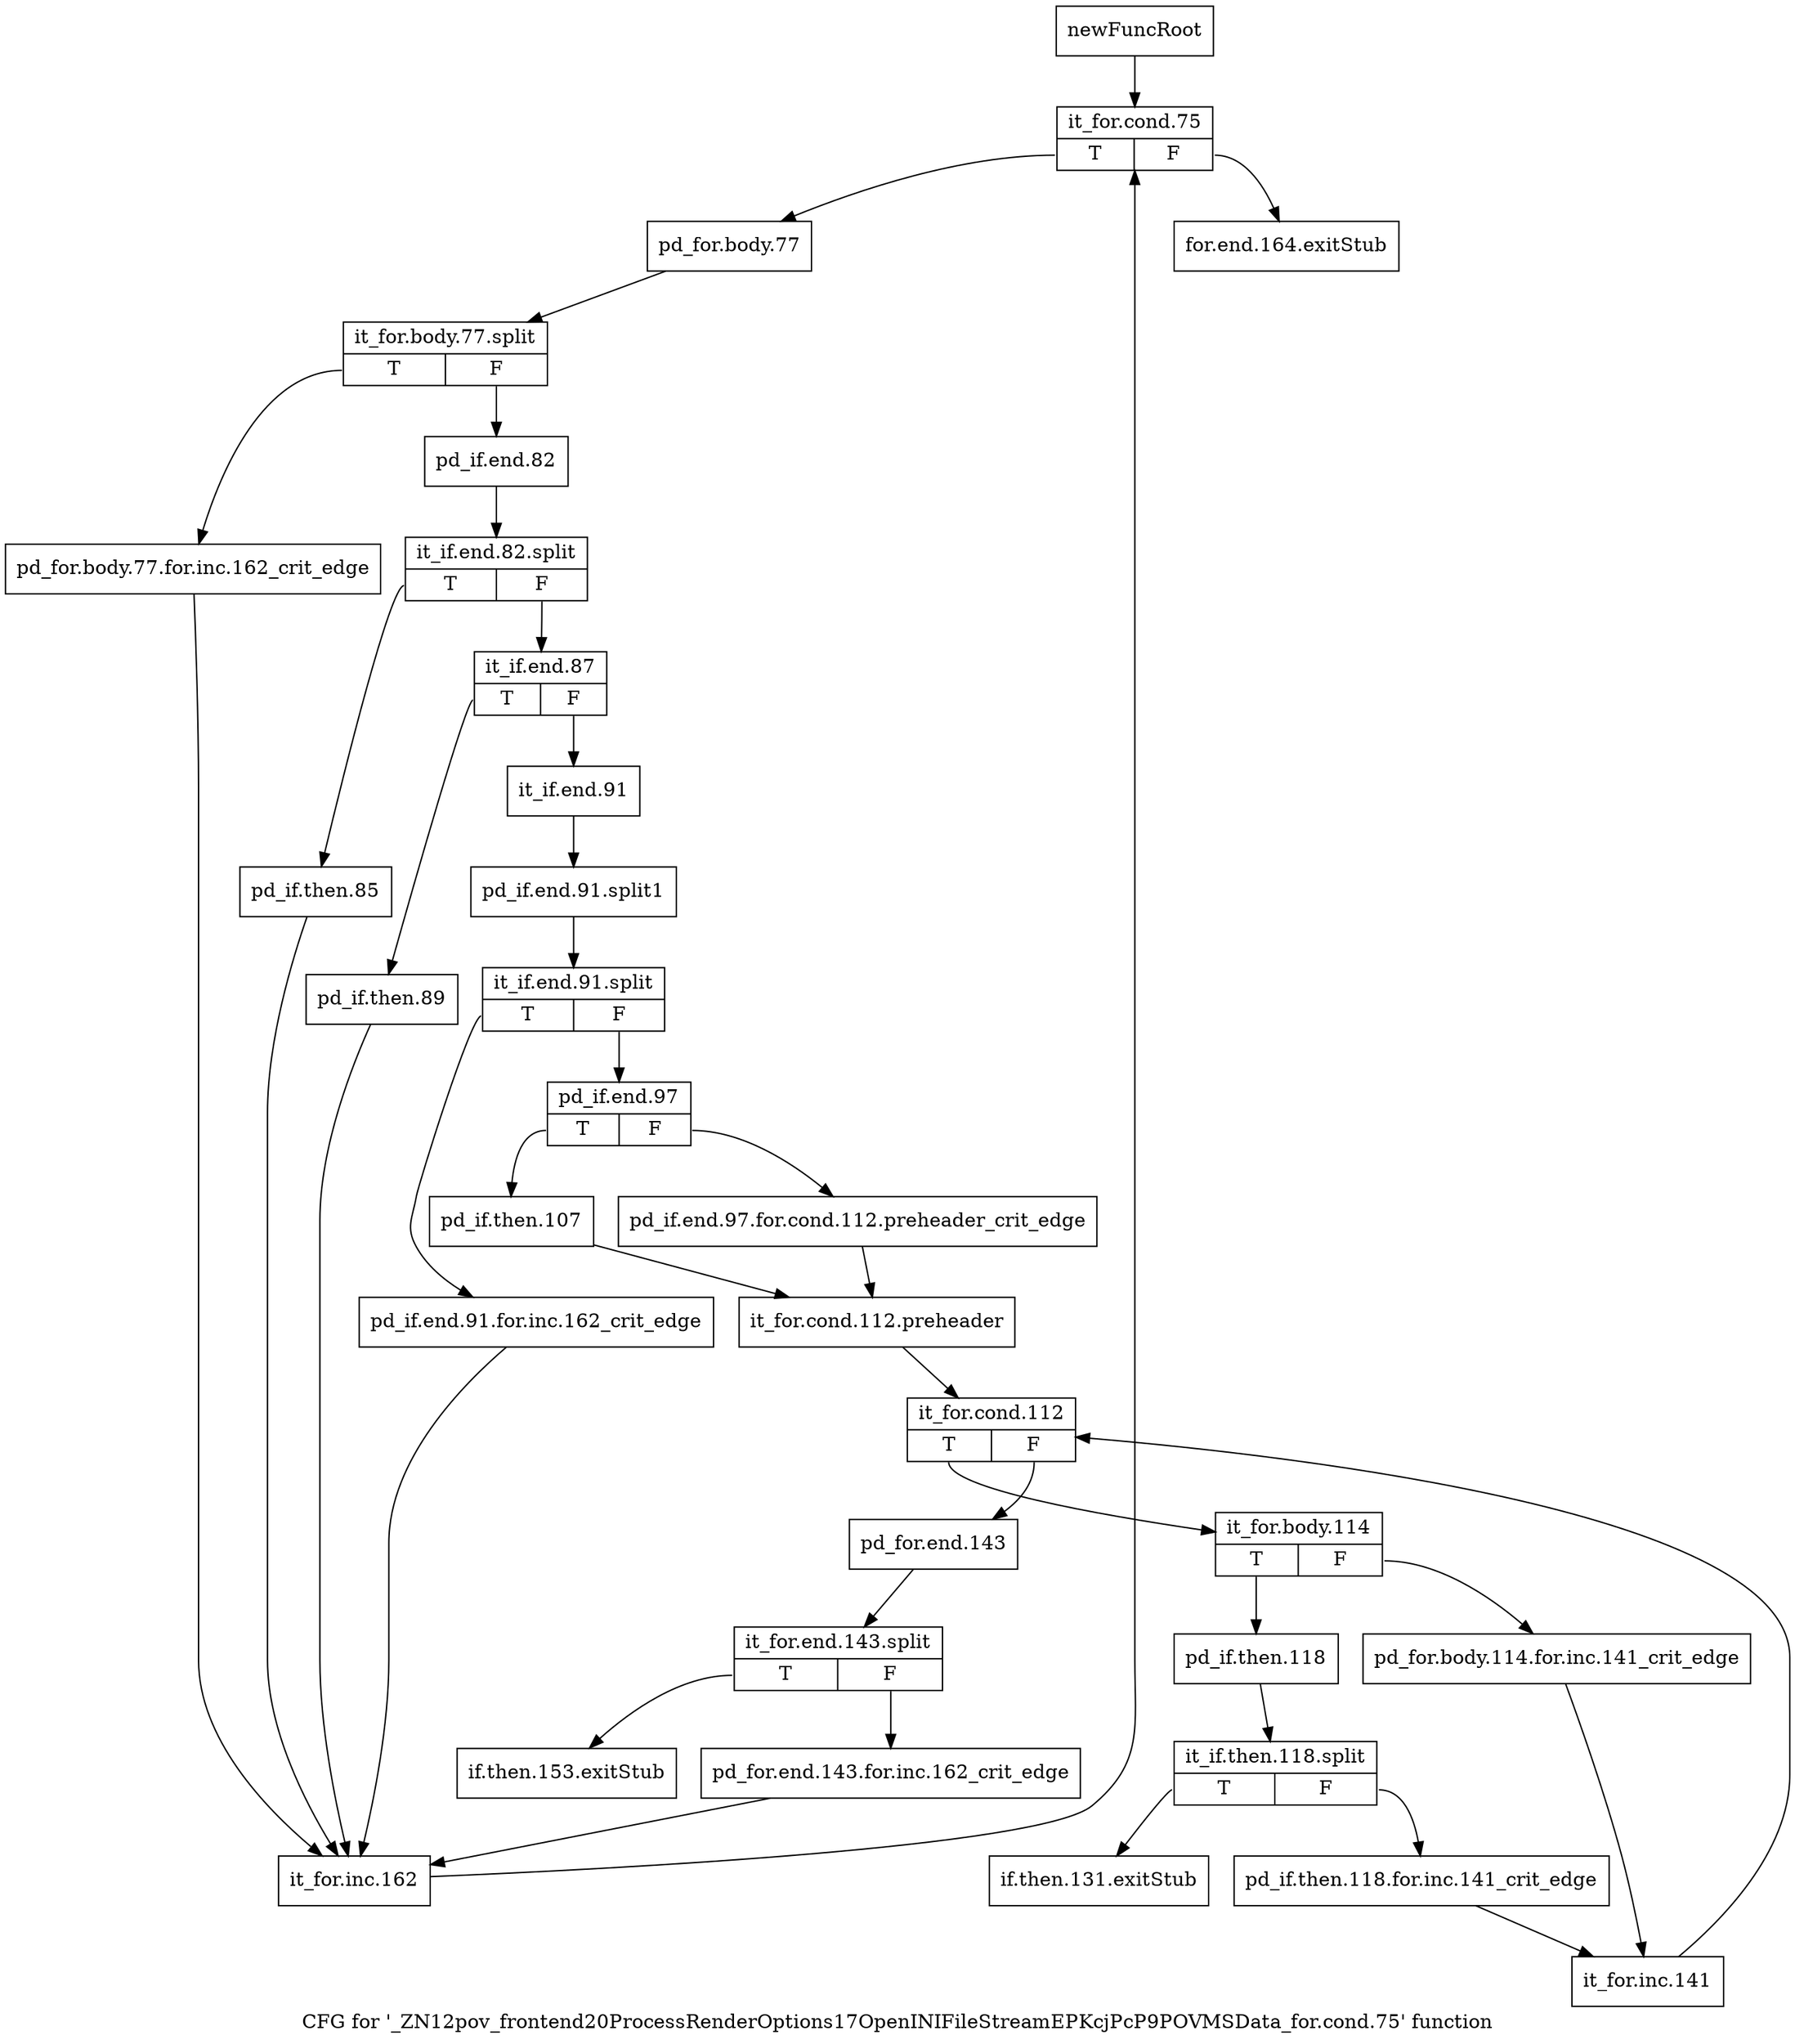 digraph "CFG for '_ZN12pov_frontend20ProcessRenderOptions17OpenINIFileStreamEPKcjPcP9POVMSData_for.cond.75' function" {
	label="CFG for '_ZN12pov_frontend20ProcessRenderOptions17OpenINIFileStreamEPKcjPcP9POVMSData_for.cond.75' function";

	Node0x2b56aa0 [shape=record,label="{newFuncRoot}"];
	Node0x2b56aa0 -> Node0x2b56be0;
	Node0x2b56af0 [shape=record,label="{for.end.164.exitStub}"];
	Node0x2b56b40 [shape=record,label="{if.then.153.exitStub}"];
	Node0x2b56b90 [shape=record,label="{if.then.131.exitStub}"];
	Node0x2b56be0 [shape=record,label="{it_for.cond.75|{<s0>T|<s1>F}}"];
	Node0x2b56be0:s0 -> Node0x2b56c30;
	Node0x2b56be0:s1 -> Node0x2b56af0;
	Node0x2b56c30 [shape=record,label="{pd_for.body.77}"];
	Node0x2b56c30 -> Node0x3850a00;
	Node0x3850a00 [shape=record,label="{it_for.body.77.split|{<s0>T|<s1>F}}"];
	Node0x3850a00:s0 -> Node0x2b57220;
	Node0x3850a00:s1 -> Node0x2b56c80;
	Node0x2b56c80 [shape=record,label="{pd_if.end.82}"];
	Node0x2b56c80 -> Node0x3856600;
	Node0x3856600 [shape=record,label="{it_if.end.82.split|{<s0>T|<s1>F}}"];
	Node0x3856600:s0 -> Node0x2b571d0;
	Node0x3856600:s1 -> Node0x2b56cd0;
	Node0x2b56cd0 [shape=record,label="{it_if.end.87|{<s0>T|<s1>F}}"];
	Node0x2b56cd0:s0 -> Node0x2b57180;
	Node0x2b56cd0:s1 -> Node0x2b56d20;
	Node0x2b56d20 [shape=record,label="{it_if.end.91}"];
	Node0x2b56d20 -> Node0x391a660;
	Node0x391a660 [shape=record,label="{pd_if.end.91.split1}"];
	Node0x391a660 -> Node0x38c1310;
	Node0x38c1310 [shape=record,label="{it_if.end.91.split|{<s0>T|<s1>F}}"];
	Node0x38c1310:s0 -> Node0x2b57130;
	Node0x38c1310:s1 -> Node0x2b56d70;
	Node0x2b56d70 [shape=record,label="{pd_if.end.97|{<s0>T|<s1>F}}"];
	Node0x2b56d70:s0 -> Node0x2b56e10;
	Node0x2b56d70:s1 -> Node0x2b56dc0;
	Node0x2b56dc0 [shape=record,label="{pd_if.end.97.for.cond.112.preheader_crit_edge}"];
	Node0x2b56dc0 -> Node0x2b56e60;
	Node0x2b56e10 [shape=record,label="{pd_if.then.107}"];
	Node0x2b56e10 -> Node0x2b56e60;
	Node0x2b56e60 [shape=record,label="{it_for.cond.112.preheader}"];
	Node0x2b56e60 -> Node0x2b56eb0;
	Node0x2b56eb0 [shape=record,label="{it_for.cond.112|{<s0>T|<s1>F}}"];
	Node0x2b56eb0:s0 -> Node0x2b56fa0;
	Node0x2b56eb0:s1 -> Node0x2b56f00;
	Node0x2b56f00 [shape=record,label="{pd_for.end.143}"];
	Node0x2b56f00 -> Node0x395f6b0;
	Node0x395f6b0 [shape=record,label="{it_for.end.143.split|{<s0>T|<s1>F}}"];
	Node0x395f6b0:s0 -> Node0x2b56b40;
	Node0x395f6b0:s1 -> Node0x2b56f50;
	Node0x2b56f50 [shape=record,label="{pd_for.end.143.for.inc.162_crit_edge}"];
	Node0x2b56f50 -> Node0x2b57270;
	Node0x2b56fa0 [shape=record,label="{it_for.body.114|{<s0>T|<s1>F}}"];
	Node0x2b56fa0:s0 -> Node0x2b57040;
	Node0x2b56fa0:s1 -> Node0x2b56ff0;
	Node0x2b56ff0 [shape=record,label="{pd_for.body.114.for.inc.141_crit_edge}"];
	Node0x2b56ff0 -> Node0x2b570e0;
	Node0x2b57040 [shape=record,label="{pd_if.then.118}"];
	Node0x2b57040 -> Node0x3850a50;
	Node0x3850a50 [shape=record,label="{it_if.then.118.split|{<s0>T|<s1>F}}"];
	Node0x3850a50:s0 -> Node0x2b56b90;
	Node0x3850a50:s1 -> Node0x2b57090;
	Node0x2b57090 [shape=record,label="{pd_if.then.118.for.inc.141_crit_edge}"];
	Node0x2b57090 -> Node0x2b570e0;
	Node0x2b570e0 [shape=record,label="{it_for.inc.141}"];
	Node0x2b570e0 -> Node0x2b56eb0;
	Node0x2b57130 [shape=record,label="{pd_if.end.91.for.inc.162_crit_edge}"];
	Node0x2b57130 -> Node0x2b57270;
	Node0x2b57180 [shape=record,label="{pd_if.then.89}"];
	Node0x2b57180 -> Node0x2b57270;
	Node0x2b571d0 [shape=record,label="{pd_if.then.85}"];
	Node0x2b571d0 -> Node0x2b57270;
	Node0x2b57220 [shape=record,label="{pd_for.body.77.for.inc.162_crit_edge}"];
	Node0x2b57220 -> Node0x2b57270;
	Node0x2b57270 [shape=record,label="{it_for.inc.162}"];
	Node0x2b57270 -> Node0x2b56be0;
}
